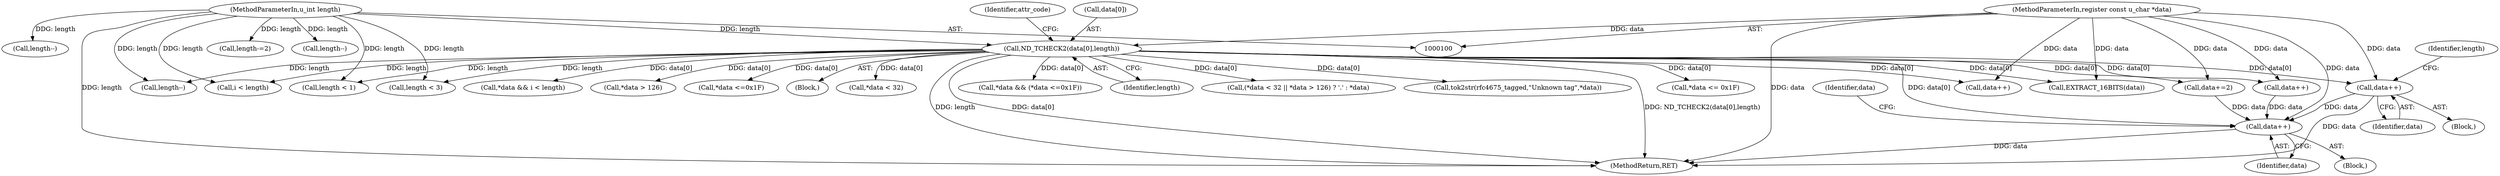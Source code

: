 digraph "1_tcpdump_1bc78d795cd5cad5525498658f414a11ea0a7e9c@pointer" {
"1000205" [label="(Call,data++)"];
"1000107" [label="(Call,ND_TCHECK2(data[0],length))"];
"1000102" [label="(MethodParameterIn,register const u_char *data)"];
"1000103" [label="(MethodParameterIn,u_int length)"];
"1000242" [label="(Call,data++)"];
"1000206" [label="(Identifier,data)"];
"1000208" [label="(Identifier,length)"];
"1000236" [label="(Call,i < length)"];
"1000157" [label="(Call,EXTRACT_16BITS(data))"];
"1000179" [label="(Call,length < 1)"];
"1000233" [label="(Call,*data && i < length)"];
"1000148" [label="(Call,data++)"];
"1000107" [label="(Call,ND_TCHECK2(data[0],length))"];
"1000255" [label="(Call,*data > 126)"];
"1000239" [label="(Block,)"];
"1000113" [label="(Identifier,attr_code)"];
"1000270" [label="(MethodReturn,RET)"];
"1000177" [label="(Block,)"];
"1000132" [label="(Call,*data <=0x1F)"];
"1000103" [label="(MethodParameterIn,u_int length)"];
"1000105" [label="(Block,)"];
"1000251" [label="(Call,*data < 32)"];
"1000162" [label="(Call,length-=2)"];
"1000242" [label="(Call,data++)"];
"1000235" [label="(Identifier,data)"];
"1000129" [label="(Call,*data && (*data <=0x1F))"];
"1000205" [label="(Call,data++)"];
"1000150" [label="(Call,length--)"];
"1000111" [label="(Identifier,length)"];
"1000102" [label="(MethodParameterIn,register const u_char *data)"];
"1000249" [label="(Call,(*data < 32 || *data > 126) ? '.' : *data)"];
"1000159" [label="(Call,data+=2)"];
"1000117" [label="(Call,length < 3)"];
"1000226" [label="(Call,length--)"];
"1000217" [label="(Call,tok2str(rfc4675_tagged,\"Unknown tag\",*data))"];
"1000224" [label="(Call,data++)"];
"1000108" [label="(Call,data[0])"];
"1000243" [label="(Identifier,data)"];
"1000173" [label="(Call,*data <= 0x1F)"];
"1000207" [label="(Call,length--)"];
"1000205" -> "1000177"  [label="AST: "];
"1000205" -> "1000206"  [label="CFG: "];
"1000206" -> "1000205"  [label="AST: "];
"1000208" -> "1000205"  [label="CFG: "];
"1000205" -> "1000270"  [label="DDG: data"];
"1000107" -> "1000205"  [label="DDG: data[0]"];
"1000102" -> "1000205"  [label="DDG: data"];
"1000205" -> "1000242"  [label="DDG: data"];
"1000107" -> "1000105"  [label="AST: "];
"1000107" -> "1000111"  [label="CFG: "];
"1000108" -> "1000107"  [label="AST: "];
"1000111" -> "1000107"  [label="AST: "];
"1000113" -> "1000107"  [label="CFG: "];
"1000107" -> "1000270"  [label="DDG: data[0]"];
"1000107" -> "1000270"  [label="DDG: ND_TCHECK2(data[0],length)"];
"1000107" -> "1000270"  [label="DDG: length"];
"1000102" -> "1000107"  [label="DDG: data"];
"1000103" -> "1000107"  [label="DDG: length"];
"1000107" -> "1000117"  [label="DDG: length"];
"1000107" -> "1000129"  [label="DDG: data[0]"];
"1000107" -> "1000132"  [label="DDG: data[0]"];
"1000107" -> "1000148"  [label="DDG: data[0]"];
"1000107" -> "1000157"  [label="DDG: data[0]"];
"1000107" -> "1000159"  [label="DDG: data[0]"];
"1000107" -> "1000173"  [label="DDG: data[0]"];
"1000107" -> "1000179"  [label="DDG: length"];
"1000107" -> "1000217"  [label="DDG: data[0]"];
"1000107" -> "1000224"  [label="DDG: data[0]"];
"1000107" -> "1000226"  [label="DDG: length"];
"1000107" -> "1000233"  [label="DDG: data[0]"];
"1000107" -> "1000236"  [label="DDG: length"];
"1000107" -> "1000242"  [label="DDG: data[0]"];
"1000107" -> "1000249"  [label="DDG: data[0]"];
"1000107" -> "1000251"  [label="DDG: data[0]"];
"1000107" -> "1000255"  [label="DDG: data[0]"];
"1000102" -> "1000100"  [label="AST: "];
"1000102" -> "1000270"  [label="DDG: data"];
"1000102" -> "1000148"  [label="DDG: data"];
"1000102" -> "1000157"  [label="DDG: data"];
"1000102" -> "1000159"  [label="DDG: data"];
"1000102" -> "1000224"  [label="DDG: data"];
"1000102" -> "1000242"  [label="DDG: data"];
"1000103" -> "1000100"  [label="AST: "];
"1000103" -> "1000270"  [label="DDG: length"];
"1000103" -> "1000117"  [label="DDG: length"];
"1000103" -> "1000150"  [label="DDG: length"];
"1000103" -> "1000162"  [label="DDG: length"];
"1000103" -> "1000179"  [label="DDG: length"];
"1000103" -> "1000207"  [label="DDG: length"];
"1000103" -> "1000226"  [label="DDG: length"];
"1000103" -> "1000236"  [label="DDG: length"];
"1000242" -> "1000239"  [label="AST: "];
"1000242" -> "1000243"  [label="CFG: "];
"1000243" -> "1000242"  [label="AST: "];
"1000235" -> "1000242"  [label="CFG: "];
"1000242" -> "1000270"  [label="DDG: data"];
"1000224" -> "1000242"  [label="DDG: data"];
"1000159" -> "1000242"  [label="DDG: data"];
}
